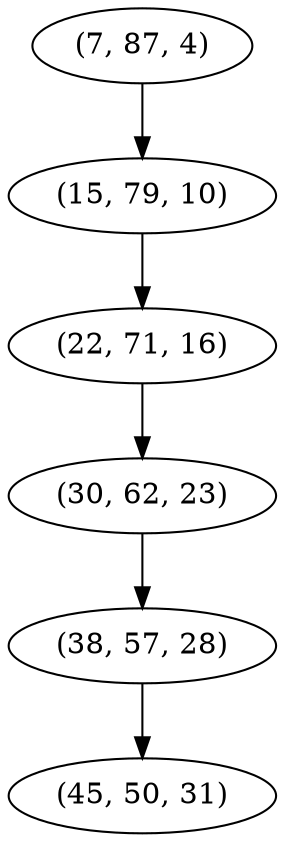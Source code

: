 digraph tree {
    "(7, 87, 4)";
    "(15, 79, 10)";
    "(22, 71, 16)";
    "(30, 62, 23)";
    "(38, 57, 28)";
    "(45, 50, 31)";
    "(7, 87, 4)" -> "(15, 79, 10)";
    "(15, 79, 10)" -> "(22, 71, 16)";
    "(22, 71, 16)" -> "(30, 62, 23)";
    "(30, 62, 23)" -> "(38, 57, 28)";
    "(38, 57, 28)" -> "(45, 50, 31)";
}
